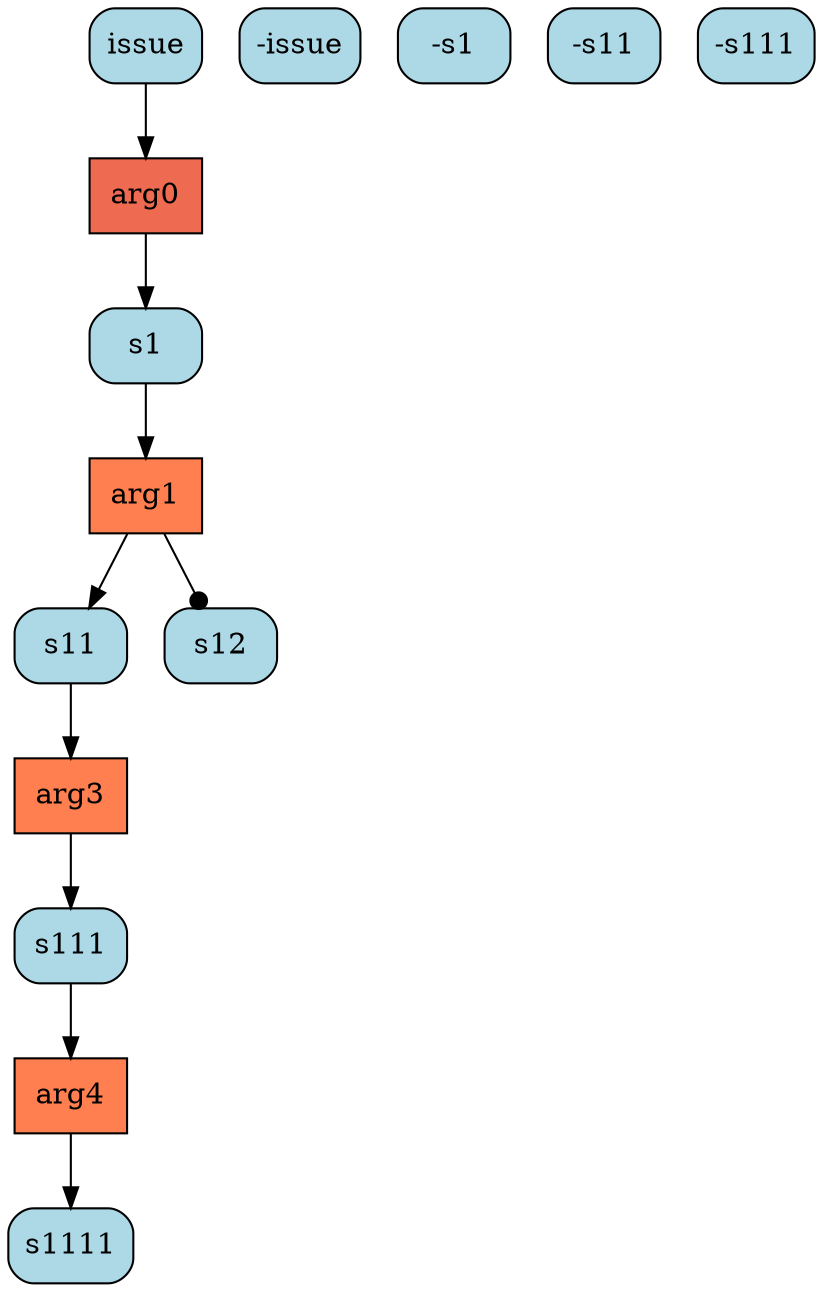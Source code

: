 digraph G{ 
"arg0" [color="black", fillcolor="coral2",fixedsize=false, shape=box, style="filled"]; 
"issue" [color="black", fillcolor="lightblue", fixedsize=false,  shape="box", style="rounded,filled"]; 
"-issue" [color="black", fillcolor="lightblue", fixedsize=false,  shape="box", style="rounded,filled"]; 
"s1" [color="black", fillcolor="lightblue", fixedsize=false,  shape="box", style="rounded,filled"]; 
"arg1" [color="black", fillcolor="coral",fixedsize=false, shape=box, style="filled"]; 
"-s1" [color="black", fillcolor="lightblue", fixedsize=false,  shape="box", style="rounded,filled"]; 
"s11" [color="black", fillcolor="lightblue", fixedsize=false,  shape="box", style="rounded,filled"]; 
"s12" [color="black", fillcolor="lightblue", fixedsize=false,  shape="box", style="rounded,filled"]; 
"arg3" [color="black", fillcolor="coral",fixedsize=false, shape=box, style="filled"]; 
"-s11" [color="black", fillcolor="lightblue", fixedsize=false,  shape="box", style="rounded,filled"]; 
"s111" [color="black", fillcolor="lightblue", fixedsize=false,  shape="box", style="rounded,filled"]; 
"arg4" [color="black", fillcolor="coral",fixedsize=false, shape=box, style="filled"]; 
"-s111" [color="black", fillcolor="lightblue", fixedsize=false,  shape="box", style="rounded,filled"]; 
"s1111" [color="black", fillcolor="lightblue", fixedsize=false,  shape="box", style="rounded,filled"]; 
"issue" -> "arg0" ; 
"arg0" -> "s1" ; 
"s1" -> "arg1" ; 
"arg1" -> "s11" ; 
"arg1" -> "s12" [arrowhead=dot] ; 
"s11" -> "arg3" ; 
"arg3" -> "s111" ; 
"s111" -> "arg4" ; 
"arg4" -> "s1111" ; 
}
